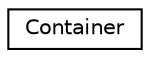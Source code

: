 digraph "Graphe hiérarchique des classes"
{
  edge [fontname="Helvetica",fontsize="10",labelfontname="Helvetica",labelfontsize="10"];
  node [fontname="Helvetica",fontsize="10",shape=record];
  rankdir="LR";
  Node1 [label="Container",height=0.2,width=0.4,color="black", fillcolor="white", style="filled",URL="$class_container.html"];
}

